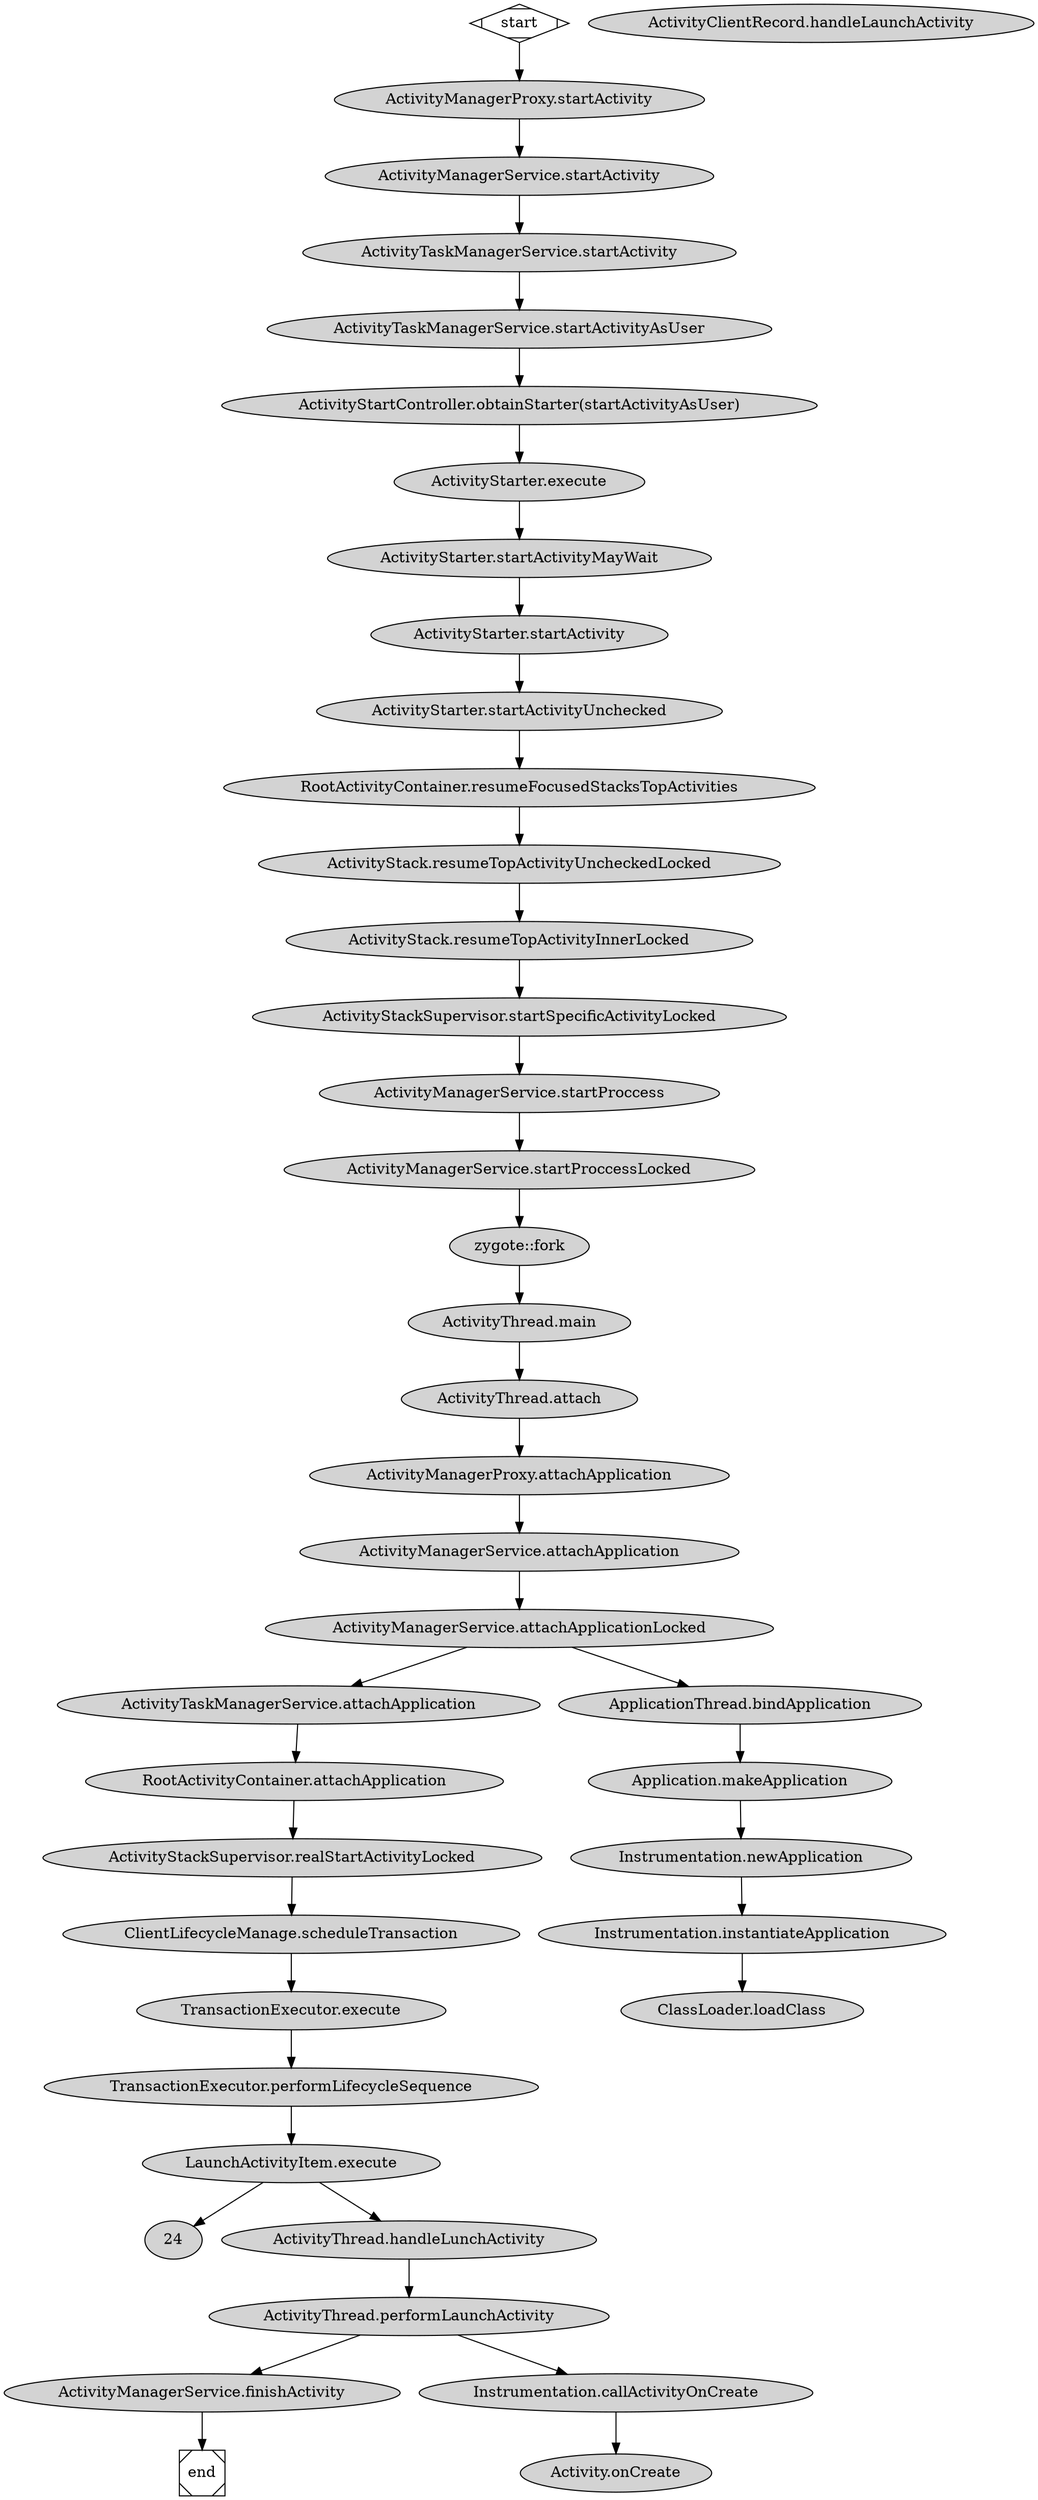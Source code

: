 digraph ActivityStart {

  subgraph Launcher {
    node [style=filled];
    color = blue;
    label = "Launcher";

    a1[label="ActivityManagerProxy.startActivity"]
  }

  subgraph system_server {
    node [style=filled];
    color = lightgrey;
    label = "system_server";

    b1[label="ActivityManagerService.startActivity"]
    b2[label="ActivityTaskManagerService.startActivity"]
    b3[label="ActivityTaskManagerService.startActivityAsUser"]
    b4[label="ActivityStartController.obtainStarter(startActivityAsUser)"]
    b5[label="ActivityStarter.execute"]
    b6[label="ActivityStarter.startActivityMayWait"]
    b7[label="ActivityStarter.startActivity"]
    b8[label="ActivityStarter.startActivityUnchecked"]
    b9[label="RootActivityContainer.resumeFocusedStacksTopActivities"]
    b10[label="ActivityStack.resumeTopActivityUncheckedLocked"]
    b11[label="ActivityStack.resumeTopActivityInnerLocked"]
    b12[label="ActivityStackSupervisor.startSpecificActivityLocked"]
    b13[label="ActivityManagerService.startProccess"]
    b14[label="ActivityManagerService.startProccessLocked"]

    b1->b2->b3->b4->b5->b6->b7->b8->b9->b10->b11->b12->b13->b14;

    b15[label="ActivityManagerService.attachApplication"]
    b16[label="ActivityManagerService.attachApplicationLocked"]

    b15->b16;

    b17[label="ActivityTaskManagerService.attachApplication"]
    b18[label="RootActivityContainer.attachApplication"]
    b19[label="ActivityStackSupervisor.realStartActivityLocked"]
    b20[label="ClientLifecycleManage.scheduleTransaction"]
    b21[label="TransactionExecutor.execute"]
    b22[label="TransactionExecutor.performLifecycleSequence"]
    b23[label="LaunchActivityItem.execute"]
    b24[label="ActivityClientRecord.handleLaunchActivity"]

    b16->b17->b18->b19->b20->b21->b22->b23->24;

    b25[label="ActivityManagerService.finishActivity"]
  }

  subgraph zygote {
    node [style=filled];
    color = lightgrey;
    label = "zygote";

    c1[label="zygote::fork"]
  }

  subgraph AppMainThread {
    node [style=filled];
    color = lightgrey;

    d1[label="ActivityThread.main"]
    d2[label="ActivityThread.attach"]
    d3[label="ActivityManagerProxy.attachApplication"]

    d4[label="ApplicationThread.bindApplication"]
    d5[label="Application.makeApplication"]
    d6[label="Instrumentation.newApplication"]
    d7[label="Instrumentation.instantiateApplication"]
    d8[label="ClassLoader.loadClass"]

    d9[label="ActivityThread.handleLunchActivity"]
    d10[label="ActivityThread.performLaunchActivity"]
    d11[label="Instrumentation.callActivityOnCreate"]
    d12[label="Activity.onCreate"]

    d1 -> d2 -> d3;
    d4 -> d5 -> d6 -> d7 -> d8;
    d9 -> d10 -> d11 -> d12;
  }

  start -> a1;
  a1 -> b1;
  b14 -> c1;
  c1 -> d1;
  d3 -> b15;
  b16 -> d4;
  b23 -> d9;
  d10 -> b25;
  b25 -> end;

  start [shape=Mdiamond];
  end [shape=Msquare];
}